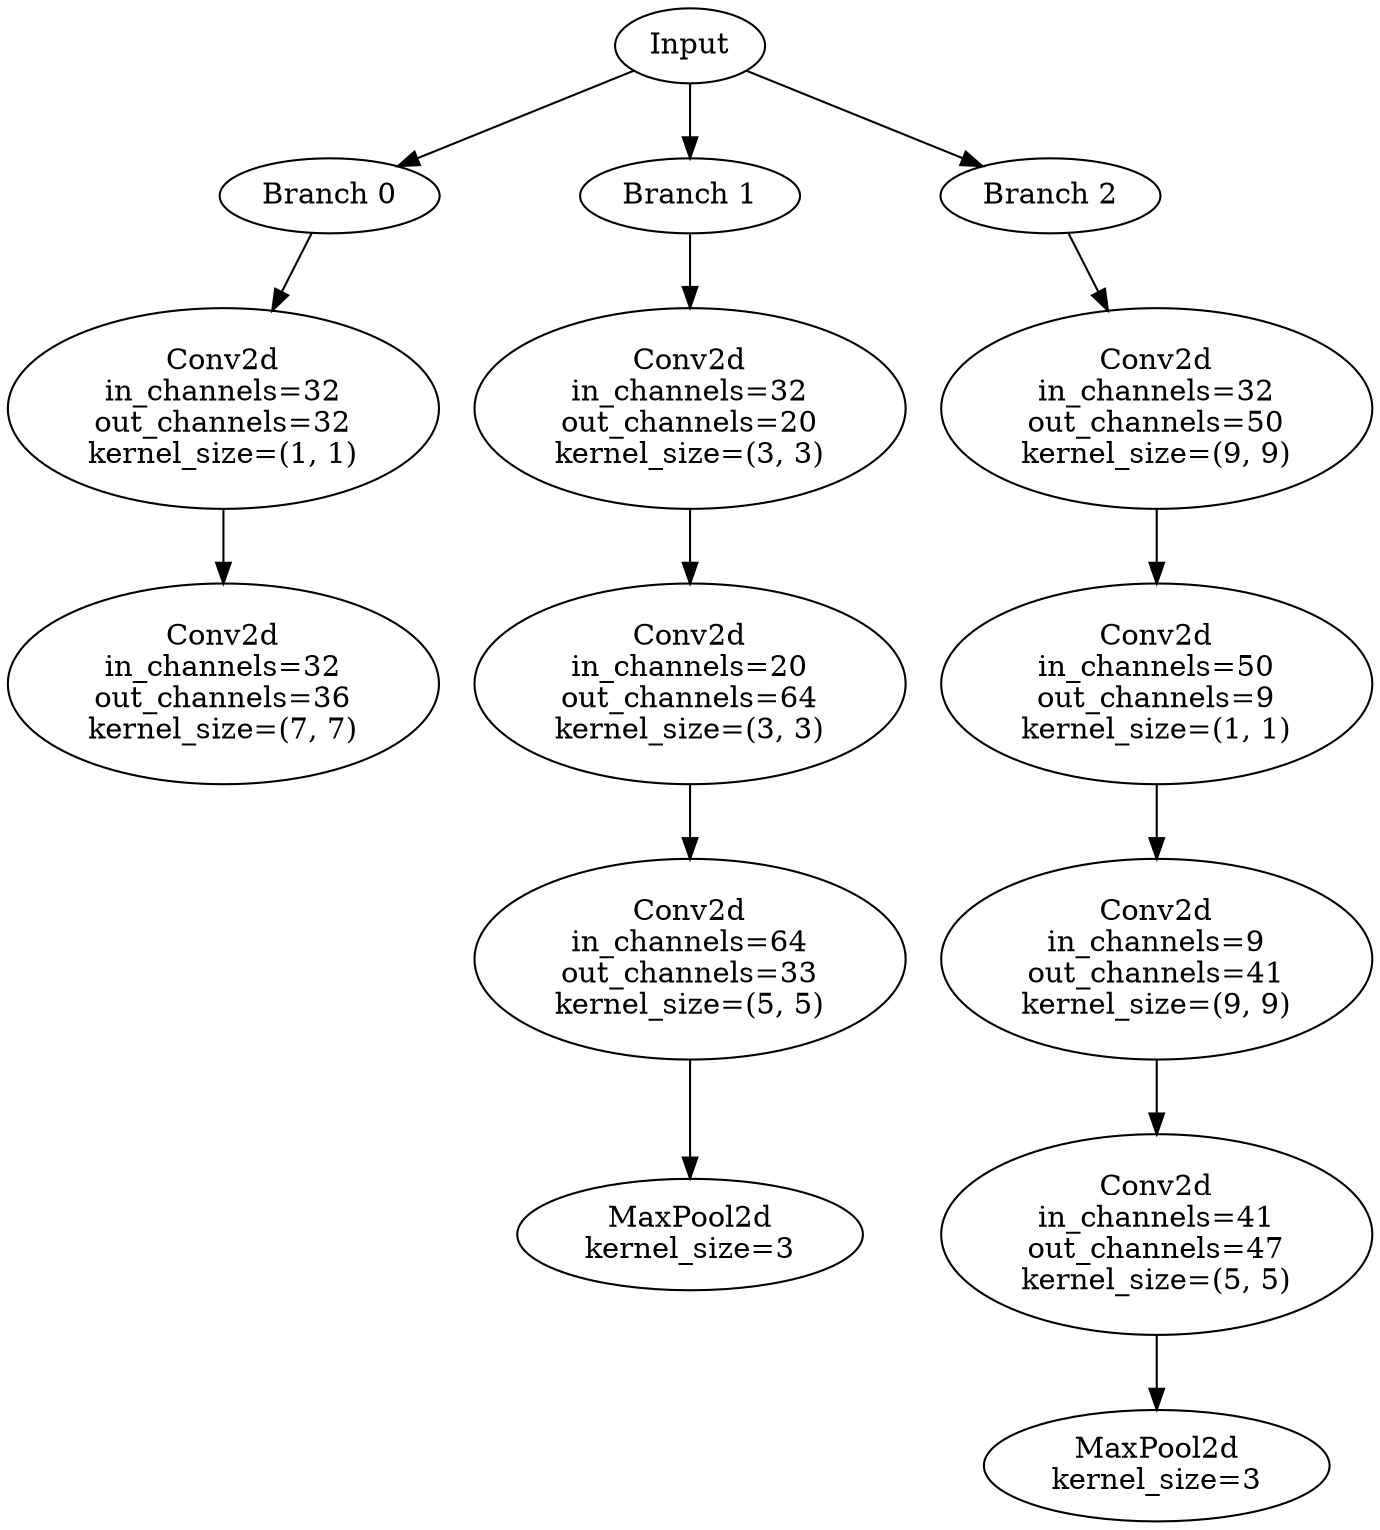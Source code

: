 // Inception Module - Coral 39
digraph {
	Input [label=Input]
	Branch_0 [label="Branch 0"]
	Input -> Branch_0
	Branch_0_Layer_0 [label="Conv2d
in_channels=32
out_channels=32
kernel_size=(1, 1)"]
	Branch_0 -> Branch_0_Layer_0
	Branch_0_Layer_1 [label="Conv2d
in_channels=32
out_channels=36
kernel_size=(7, 7)"]
	Branch_0_Layer_0 -> Branch_0_Layer_1
	Branch_1 [label="Branch 1"]
	Input -> Branch_1
	Branch_1_Layer_0 [label="Conv2d
in_channels=32
out_channels=20
kernel_size=(3, 3)"]
	Branch_1 -> Branch_1_Layer_0
	Branch_1_Layer_1 [label="Conv2d
in_channels=20
out_channels=64
kernel_size=(3, 3)"]
	Branch_1_Layer_0 -> Branch_1_Layer_1
	Branch_1_Layer_2 [label="Conv2d
in_channels=64
out_channels=33
kernel_size=(5, 5)"]
	Branch_1_Layer_1 -> Branch_1_Layer_2
	Branch_1_Layer_3 [label="MaxPool2d
kernel_size=3"]
	Branch_1_Layer_2 -> Branch_1_Layer_3
	Branch_2 [label="Branch 2"]
	Input -> Branch_2
	Branch_2_Layer_0 [label="Conv2d
in_channels=32
out_channels=50
kernel_size=(9, 9)"]
	Branch_2 -> Branch_2_Layer_0
	Branch_2_Layer_1 [label="Conv2d
in_channels=50
out_channels=9
kernel_size=(1, 1)"]
	Branch_2_Layer_0 -> Branch_2_Layer_1
	Branch_2_Layer_2 [label="Conv2d
in_channels=9
out_channels=41
kernel_size=(9, 9)"]
	Branch_2_Layer_1 -> Branch_2_Layer_2
	Branch_2_Layer_3 [label="Conv2d
in_channels=41
out_channels=47
kernel_size=(5, 5)"]
	Branch_2_Layer_2 -> Branch_2_Layer_3
	Branch_2_Layer_4 [label="MaxPool2d
kernel_size=3"]
	Branch_2_Layer_3 -> Branch_2_Layer_4
}
